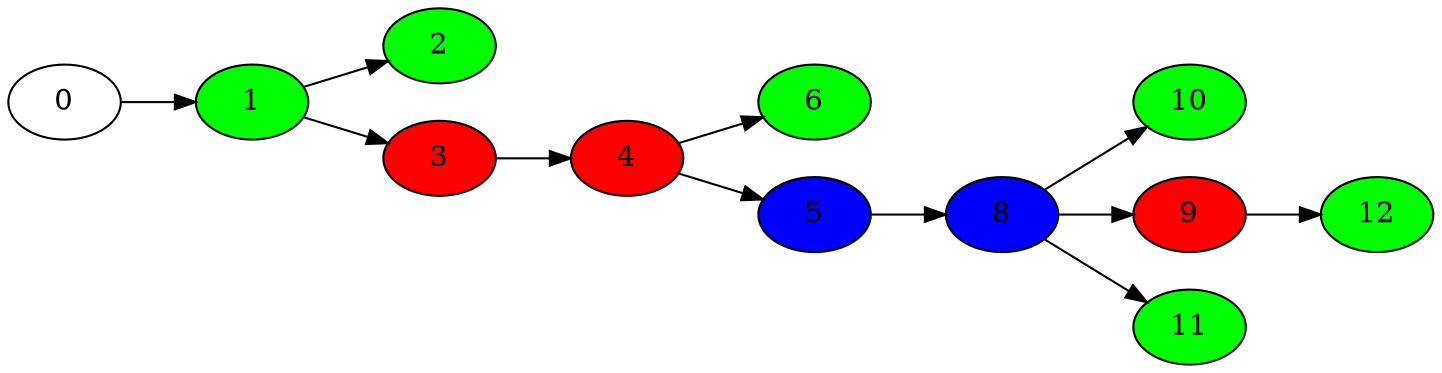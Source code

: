 digraph G { 
rankdir="LR";

	0 [color=black, style=filled, fillcolor=white];
	1 [color=black, style=filled, fillcolor=green];
	0 -> 1
	2 [color=black, style=filled, fillcolor=green];
	1 -> 2
	3 [color=black, style=filled, fillcolor=red];
	1 -> 3
	4 [color=black, style=filled, fillcolor=red];
	3 -> 4
	6 [color=black, style=filled, fillcolor=green];
	4 -> 6
	5 [color=black, style=filled, fillcolor=blue];
	4 -> 5
	8 [color=black, style=filled, fillcolor=blue];
	5 -> 8
	10 [color=black, style=filled, fillcolor=green];
	8 -> 10
	9 [color=black, style=filled, fillcolor=red];
	8 -> 9
	11 [color=black, style=filled, fillcolor=green];
	8 -> 11
	12 [color=black, style=filled, fillcolor=green];
	9 -> 12

}